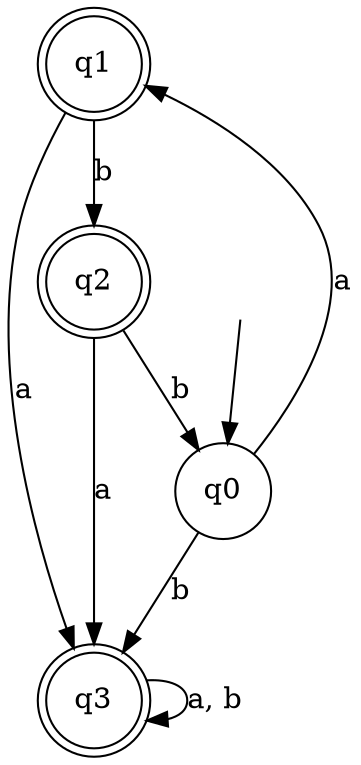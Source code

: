 digraph Automaton {

q1 [shape = doublecircle];

q2 [shape = doublecircle];

q3 [shape = doublecircle];

_nil [style = invis];

q0 [shape = circle];

q0 -> q3 [label = "b"];

q2 -> q0 [label = "b"];

_nil -> q0;

q3 -> q3 [label = "a, b"];

q1 -> q2 [label = "b"];

q1 -> q3 [label = "a"];

q2 -> q3 [label = "a"];

q0 -> q1 [label = "a"];

}
